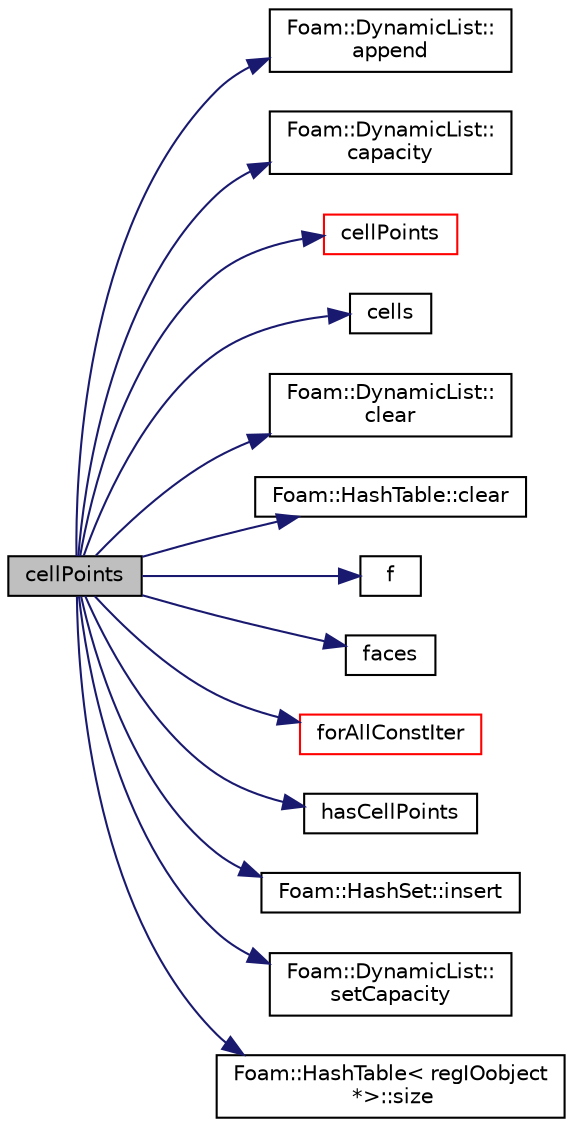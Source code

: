 digraph "cellPoints"
{
  bgcolor="transparent";
  edge [fontname="Helvetica",fontsize="10",labelfontname="Helvetica",labelfontsize="10"];
  node [fontname="Helvetica",fontsize="10",shape=record];
  rankdir="LR";
  Node46087 [label="cellPoints",height=0.2,width=0.4,color="black", fillcolor="grey75", style="filled", fontcolor="black"];
  Node46087 -> Node46088 [color="midnightblue",fontsize="10",style="solid",fontname="Helvetica"];
  Node46088 [label="Foam::DynamicList::\lappend",height=0.2,width=0.4,color="black",URL="$a27005.html#a7b67b42af715604376ad63a681dee6d8",tooltip="Append an element at the end of the list. "];
  Node46087 -> Node46089 [color="midnightblue",fontsize="10",style="solid",fontname="Helvetica"];
  Node46089 [label="Foam::DynamicList::\lcapacity",height=0.2,width=0.4,color="black",URL="$a27005.html#a564a7790acc7ff1a57a1f32759f7a58a",tooltip="Size of the underlying storage. "];
  Node46087 -> Node46090 [color="midnightblue",fontsize="10",style="solid",fontname="Helvetica"];
  Node46090 [label="cellPoints",height=0.2,width=0.4,color="red",URL="$a28685.html#aa5b91fb2565748db19aecddd8e7d8dcd"];
  Node46087 -> Node46150 [color="midnightblue",fontsize="10",style="solid",fontname="Helvetica"];
  Node46150 [label="cells",height=0.2,width=0.4,color="black",URL="$a28685.html#af19bf800d725a623c7b1d0101d65e7d3"];
  Node46087 -> Node46151 [color="midnightblue",fontsize="10",style="solid",fontname="Helvetica"];
  Node46151 [label="Foam::DynamicList::\lclear",height=0.2,width=0.4,color="black",URL="$a27005.html#ac8bb3912a3ce86b15842e79d0b421204",tooltip="Clear the addressed list, i.e. set the size to zero. "];
  Node46087 -> Node46152 [color="midnightblue",fontsize="10",style="solid",fontname="Helvetica"];
  Node46152 [label="Foam::HashTable::clear",height=0.2,width=0.4,color="black",URL="$a26841.html#ac8bb3912a3ce86b15842e79d0b421204",tooltip="Clear all entries from table. "];
  Node46087 -> Node46153 [color="midnightblue",fontsize="10",style="solid",fontname="Helvetica"];
  Node46153 [label="f",height=0.2,width=0.4,color="black",URL="$a18335.html#a888be93833ac7a23170555c69c690288"];
  Node46087 -> Node46154 [color="midnightblue",fontsize="10",style="solid",fontname="Helvetica"];
  Node46154 [label="faces",height=0.2,width=0.4,color="black",URL="$a28685.html#a3669b3b29537f3a55bbd2ffa8c749f41",tooltip="Return faces. "];
  Node46087 -> Node46155 [color="midnightblue",fontsize="10",style="solid",fontname="Helvetica"];
  Node46155 [label="forAllConstIter",height=0.2,width=0.4,color="red",URL="$a39311.html#ae21e2836509b0fa7f7cedf6493b11b09"];
  Node46087 -> Node46402 [color="midnightblue",fontsize="10",style="solid",fontname="Helvetica"];
  Node46402 [label="hasCellPoints",height=0.2,width=0.4,color="black",URL="$a28685.html#ab99ece89e13d5c196ec579870b7ade6a"];
  Node46087 -> Node46403 [color="midnightblue",fontsize="10",style="solid",fontname="Helvetica"];
  Node46403 [label="Foam::HashSet::insert",height=0.2,width=0.4,color="black",URL="$a26829.html#a49f0753d9652681fc3a81f59951a0ad7",tooltip="Insert a new entry. "];
  Node46087 -> Node46404 [color="midnightblue",fontsize="10",style="solid",fontname="Helvetica"];
  Node46404 [label="Foam::DynamicList::\lsetCapacity",height=0.2,width=0.4,color="black",URL="$a27005.html#a3769bf93f15609625d62b693c566bcd1",tooltip="Alter the size of the underlying storage. "];
  Node46087 -> Node46267 [color="midnightblue",fontsize="10",style="solid",fontname="Helvetica"];
  Node46267 [label="Foam::HashTable\< regIOobject\l *\>::size",height=0.2,width=0.4,color="black",URL="$a26841.html#a47b3bf30da1eb3ab8076b5fbe00e0494",tooltip="Return number of elements in table. "];
}
